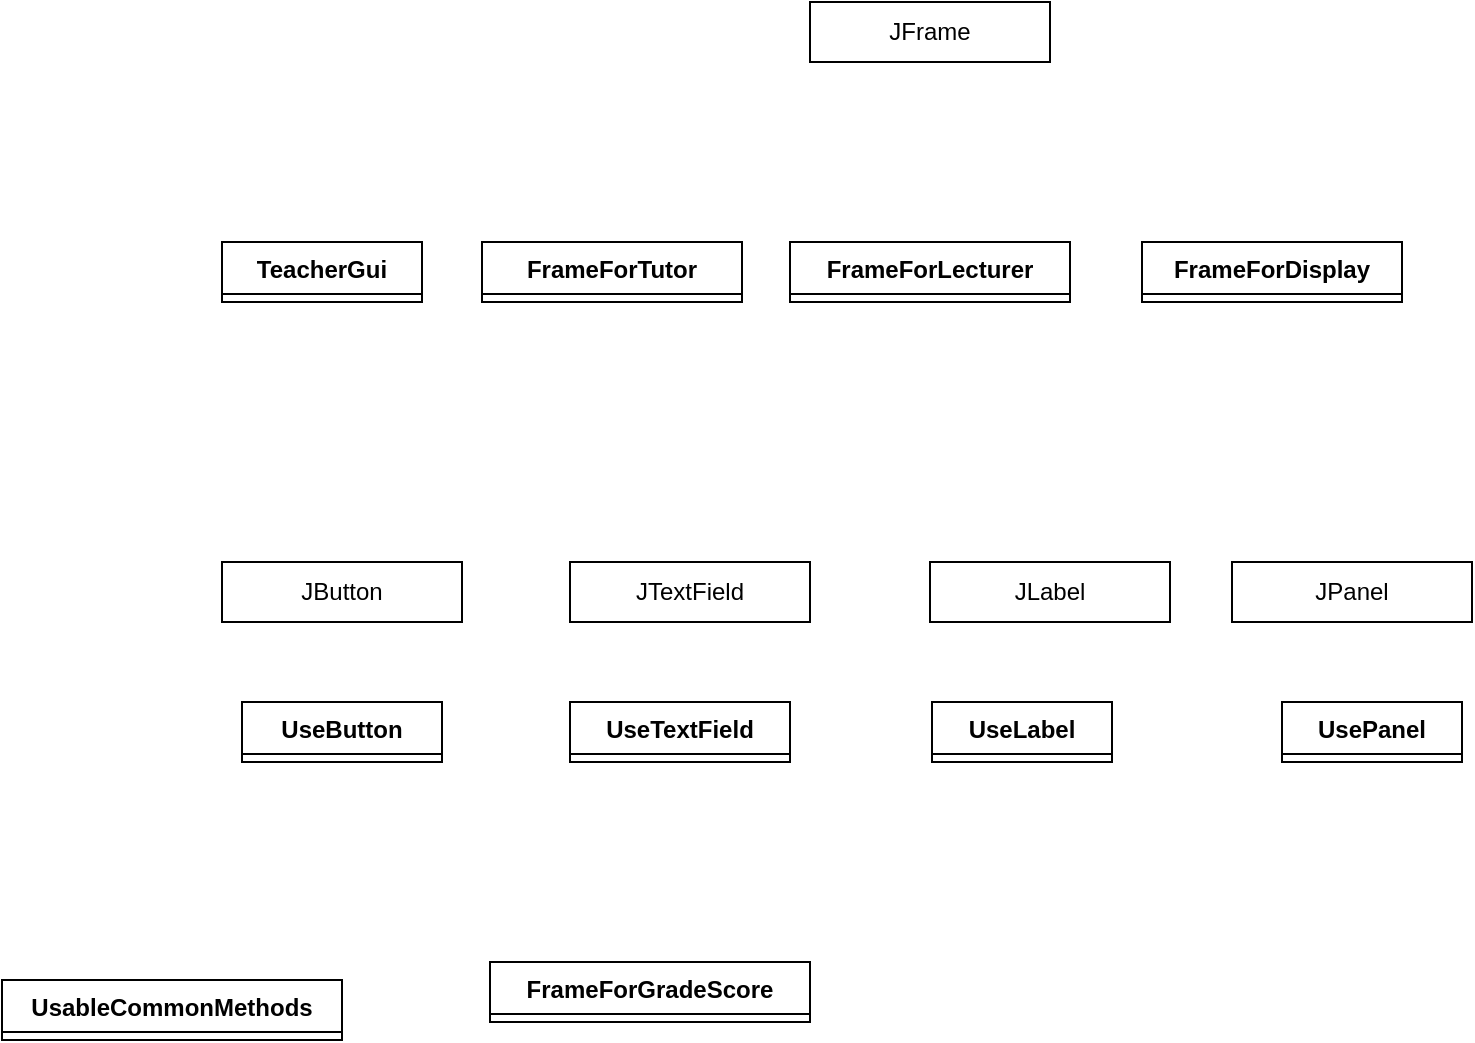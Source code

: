 <mxfile version="24.2.5" type="device">
  <diagram id="C5RBs43oDa-KdzZeNtuy" name="Page-1">
    <mxGraphModel dx="1456" dy="404" grid="1" gridSize="10" guides="1" tooltips="1" connect="1" arrows="1" fold="1" page="1" pageScale="1" pageWidth="827" pageHeight="1169" math="0" shadow="0">
      <root>
        <mxCell id="WIyWlLk6GJQsqaUBKTNV-0" />
        <mxCell id="WIyWlLk6GJQsqaUBKTNV-1" parent="WIyWlLk6GJQsqaUBKTNV-0" />
        <mxCell id="AxL7_zBFNHWBWxK_wY83-2" value="JFrame" style="whiteSpace=wrap;html=1;" vertex="1" parent="WIyWlLk6GJQsqaUBKTNV-1">
          <mxGeometry x="294" y="10" width="120" height="30" as="geometry" />
        </mxCell>
        <mxCell id="hg8x79glZhZlDkfLVAWv-0" value="TeacherGui" style="swimlane;fontStyle=1;align=center;verticalAlign=top;childLayout=stackLayout;horizontal=1;startSize=26;horizontalStack=0;resizeParent=1;resizeParentMax=0;resizeLast=0;collapsible=1;marginBottom=0;whiteSpace=wrap;html=1;" parent="WIyWlLk6GJQsqaUBKTNV-1" vertex="1" collapsed="1">
          <mxGeometry y="130" width="100" height="30" as="geometry">
            <mxRectangle y="130" width="260" height="230" as="alternateBounds" />
          </mxGeometry>
        </mxCell>
        <mxCell id="hg8x79glZhZlDkfLVAWv-1" value="-displayBtn : UseButton&lt;div&gt;-addLecturerBtn : UseButton&lt;/div&gt;&lt;div&gt;-removeTutorBtn : UseButton&lt;/div&gt;&lt;div&gt;-gradeScoreBtn : UseButton&lt;/div&gt;&lt;div&gt;-setSalaryBtnForTutorBtn : UseButton&lt;/div&gt;&lt;div&gt;-panelForButtons : UsePanel&lt;/div&gt;&lt;div&gt;+detailsOfTeacher : ArrayList&lt;/div&gt;" style="text;strokeColor=none;fillColor=none;align=left;verticalAlign=top;spacingLeft=4;spacingRight=4;overflow=hidden;rotatable=0;points=[[0,0.5],[1,0.5]];portConstraint=eastwest;whiteSpace=wrap;html=1;" parent="hg8x79glZhZlDkfLVAWv-0" vertex="1">
          <mxGeometry y="26" width="260" height="124" as="geometry" />
        </mxCell>
        <mxCell id="hg8x79glZhZlDkfLVAWv-2" value="" style="line;strokeWidth=1;fillColor=none;align=left;verticalAlign=middle;spacingTop=-1;spacingLeft=3;spacingRight=3;rotatable=0;labelPosition=right;points=[];portConstraint=eastwest;strokeColor=inherit;" parent="hg8x79glZhZlDkfLVAWv-0" vertex="1">
          <mxGeometry y="150" width="260" height="8" as="geometry" />
        </mxCell>
        <mxCell id="hg8x79glZhZlDkfLVAWv-3" value="+TeacherGui()&lt;div&gt;+operationsForbtn() : void&lt;/div&gt;&lt;div&gt;+main(args:Array) : void&lt;/div&gt;" style="text;strokeColor=none;fillColor=none;align=left;verticalAlign=top;spacingLeft=4;spacingRight=4;overflow=hidden;rotatable=0;points=[[0,0.5],[1,0.5]];portConstraint=eastwest;whiteSpace=wrap;html=1;" parent="hg8x79glZhZlDkfLVAWv-0" vertex="1">
          <mxGeometry y="158" width="260" height="72" as="geometry" />
        </mxCell>
        <mxCell id="AxL7_zBFNHWBWxK_wY83-15" value="&lt;b&gt;FrameForTutor&lt;/b&gt;" style="swimlane;fontStyle=1;align=center;verticalAlign=top;childLayout=stackLayout;horizontal=1;startSize=26;horizontalStack=0;resizeParent=1;resizeParentMax=0;resizeLast=0;collapsible=1;marginBottom=0;whiteSpace=wrap;html=1;" vertex="1" collapsed="1" parent="WIyWlLk6GJQsqaUBKTNV-1">
          <mxGeometry x="130" y="130" width="130" height="30" as="geometry">
            <mxRectangle x="300" y="150" width="440" height="628" as="alternateBounds" />
          </mxGeometry>
        </mxCell>
        <mxCell id="AxL7_zBFNHWBWxK_wY83-16" value="&lt;p style=&quot;margin: 0px 0px 0px 4px;&quot;&gt;- teacherIdLabel:UseLabel&lt;/p&gt;&lt;p style=&quot;margin: 0px 0px 0px 4px;&quot;&gt;-teacherName :UseLabel&lt;/p&gt;&lt;p style=&quot;margin: 0px 0px 0px 4px;&quot;&gt;-addressLabel : UseLabel&lt;/p&gt;&lt;p style=&quot;margin: 0px 0px 0px 4px;&quot;&gt;-workingTypeLabel : UseLabel&lt;/p&gt;&lt;p style=&quot;margin: 0px 0px 0px 4px;&quot;&gt;-employmentStatusLabe l: Uselabel&lt;/p&gt;&lt;p style=&quot;margin: 0px 0px 0px 4px;&quot;&gt;-workingHours : UseLabel&lt;/p&gt;&lt;p style=&quot;margin: 0px 0px 0px 4px;&quot;&gt;-salaryLabel :UseLabel&lt;/p&gt;&lt;p style=&quot;margin: 0px 0px 0px 4px;&quot;&gt;-&amp;nbsp;specializationLabel :UseLabel&lt;/p&gt;&lt;p style=&quot;margin: 0px 0px 0px 4px;&quot;&gt;-qualificationLabel :UseLabel&lt;/p&gt;&lt;p style=&quot;margin: 0px 0px 0px 4px;&quot;&gt;-performanceIndexLabel :UseLabel&lt;/p&gt;&lt;p style=&quot;margin: 0px 0px 0px 4px;&quot;&gt;-teacherIdField : UseTextField&lt;/p&gt;&lt;p style=&quot;margin: 0px 0px 0px 4px;&quot;&gt;-teacherNameField :UseTextField&lt;/p&gt;&lt;p style=&quot;margin: 0px 0px 0px 4px;&quot;&gt;-addressField :UseTextField&lt;/p&gt;&lt;p style=&quot;margin: 0px 0px 0px 4px;&quot;&gt;-workingTypeField :UseTextField&lt;/p&gt;&lt;p style=&quot;margin: 0px 0px 0px 4px;&quot;&gt;-employmentStatusField: UseTextField&lt;/p&gt;&lt;p style=&quot;margin: 0px 0px 0px 4px;&quot;&gt;-workingHoursField : UseTextField&lt;/p&gt;&lt;p style=&quot;margin: 0px 0px 0px 4px;&quot;&gt;&amp;nbsp;-salaryField : UseTextField&lt;/p&gt;&lt;p style=&quot;margin: 0px 0px 0px 4px;&quot;&gt;&amp;nbsp;-specializationField: UseTextField&lt;/p&gt;&lt;p style=&quot;margin: 0px 0px 0px 4px;&quot;&gt;-qualificationField : UseTextField&lt;/p&gt;&lt;p style=&quot;margin: 0px 0px 0px 4px;&quot;&gt;- performanceIndexField : UseTextField&lt;/p&gt;&lt;p style=&quot;margin: 0px 0px 0px 4px;&quot;&gt;-addTutorButton : UseButton&lt;/p&gt;&lt;p style=&quot;margin: 0px 0px 0px 4px;&quot;&gt;-removeTutorButton : UseButton&lt;/p&gt;&lt;p style=&quot;margin: 0px 0px 0px 4px;&quot;&gt;-displayButton : UseButton&lt;/p&gt;&lt;p style=&quot;margin: 0px 0px 0px 4px;&quot;&gt;-setSalaryBtn : UseButton&lt;/p&gt;&lt;p style=&quot;margin: 0px 0px 0px 4px;&quot;&gt;-clearButton : UseButton&lt;/p&gt;&lt;p style=&quot;margin: 0px 0px 0px 4px;&quot;&gt;-tutorDetail :Tutor&lt;/p&gt;" style="text;strokeColor=none;fillColor=none;align=left;verticalAlign=top;spacingLeft=4;spacingRight=4;overflow=hidden;rotatable=0;points=[[0,0.5],[1,0.5]];portConstraint=eastwest;whiteSpace=wrap;html=1;" vertex="1" parent="AxL7_zBFNHWBWxK_wY83-15">
          <mxGeometry y="26" width="440" height="404" as="geometry" />
        </mxCell>
        <mxCell id="AxL7_zBFNHWBWxK_wY83-17" value="" style="line;strokeWidth=1;fillColor=none;align=left;verticalAlign=middle;spacingTop=-1;spacingLeft=3;spacingRight=3;rotatable=0;labelPosition=right;points=[];portConstraint=eastwest;strokeColor=inherit;" vertex="1" parent="AxL7_zBFNHWBWxK_wY83-15">
          <mxGeometry y="430" width="440" height="8" as="geometry" />
        </mxCell>
        <mxCell id="AxL7_zBFNHWBWxK_wY83-18" value="&lt;p style=&quot;margin: 0px 0px 0px 4px;&quot;&gt;+FrameForTutor()&amp;nbsp;&lt;/p&gt;&lt;p style=&quot;margin: 0px 0px 0px 4px;&quot;&gt;+disableTheFieldsForSetsalary(): void&lt;/p&gt;&lt;p style=&quot;margin: 0px 0px 0px 4px;&quot;&gt;+disableTheFieldsForRemoveTutor() :void&lt;/p&gt;&lt;p style=&quot;margin: 0px 0px 0px 4px;&quot;&gt;+actionPerformedBtnClick() :void&lt;/p&gt;&lt;p style=&quot;margin: 0px 0px 0px 4px;&quot;&gt;+forAddTutor(valuesOfField:Object[] ,intValues:String[]) :void&lt;/p&gt;&lt;p style=&quot;margin: 0px 0px 0px 4px;&quot;&gt;+removeTutorBtn(teacherId : String):void&lt;/p&gt;&lt;p style=&quot;margin: 0px 0px 0px 4px;&quot;&gt;+setSalaryBtn(teacherId :String,newSalary :String,performanceIndex :String)&amp;nbsp; :void&lt;/p&gt;" style="text;strokeColor=none;fillColor=none;align=left;verticalAlign=top;spacingLeft=4;spacingRight=4;overflow=hidden;rotatable=0;points=[[0,0.5],[1,0.5]];portConstraint=eastwest;whiteSpace=wrap;html=1;" vertex="1" parent="AxL7_zBFNHWBWxK_wY83-15">
          <mxGeometry y="438" width="440" height="190" as="geometry" />
        </mxCell>
        <mxCell id="AxL7_zBFNHWBWxK_wY83-21" value="FrameForLecturer" style="swimlane;fontStyle=1;align=center;verticalAlign=top;childLayout=stackLayout;horizontal=1;startSize=26;horizontalStack=0;resizeParent=1;resizeParentMax=0;resizeLast=0;collapsible=1;marginBottom=0;whiteSpace=wrap;html=1;" vertex="1" collapsed="1" parent="WIyWlLk6GJQsqaUBKTNV-1">
          <mxGeometry x="284" y="130" width="140" height="30" as="geometry">
            <mxRectangle x="280" y="74" width="250" height="370" as="alternateBounds" />
          </mxGeometry>
        </mxCell>
        <mxCell id="AxL7_zBFNHWBWxK_wY83-22" value="-teacherIdLabel :UseLabel&lt;div&gt;&lt;span style=&quot;background-color: initial;&quot;&gt;-teacherNameLabel :Uselabel&lt;/span&gt;&lt;/div&gt;&lt;div&gt;&lt;div&gt;-addressLabel :UseLabel&lt;/div&gt;&lt;div&gt;&lt;span style=&quot;background-color: initial;&quot;&gt;-departmentLabel :UseLabel&lt;/span&gt;&lt;/div&gt;&lt;div&gt;&lt;span style=&quot;background-color: initial;&quot;&gt;-employmentStatusLabel :UseLabel&lt;/span&gt;&lt;/div&gt;&lt;div&gt;&lt;span style=&quot;background-color: initial;&quot;&gt;-experienceYearsLabel :UseLabel&lt;/span&gt;&lt;/div&gt;&lt;div&gt;&lt;span style=&quot;background-color: initial;&quot;&gt;-workingTypeLabel :UseLabel&lt;/span&gt;&lt;/div&gt;&lt;/div&gt;&lt;div&gt;&lt;span style=&quot;background-color: initial;&quot;&gt;-&lt;/span&gt;&lt;span style=&quot;background-color: initial;&quot;&gt;teacherIdField :UseField&lt;/span&gt;&lt;/div&gt;&lt;div&gt;&lt;span style=&quot;background-color: initial;&quot;&gt;-teacherNameField :UseField&lt;/span&gt;&lt;/div&gt;&lt;div&gt;&lt;span style=&quot;background-color: initial;&quot;&gt;-addressField : UseField&lt;/span&gt;&lt;/div&gt;&lt;div&gt;&lt;span style=&quot;background-color: initial;&quot;&gt;-departmentField :UseField&lt;/span&gt;&lt;/div&gt;&lt;div&gt;&lt;span style=&quot;background-color: initial;&quot;&gt;-employmentStatusField :UseField&lt;/span&gt;&lt;/div&gt;&lt;div&gt;&lt;span style=&quot;background-color: initial;&quot;&gt;-experienceYearsField :UseField&lt;/span&gt;&lt;/div&gt;&lt;div&gt;&lt;span style=&quot;background-color: initial;&quot;&gt;-workingTypeField :UseField&lt;/span&gt;&lt;/div&gt;&lt;div&gt;&lt;span style=&quot;background-color: initial;&quot;&gt;-addLecturerButton: UseButton&lt;/span&gt;&lt;/div&gt;&lt;div&gt;&lt;span style=&quot;background-color: initial;&quot;&gt;-displayButton :UseButton&lt;/span&gt;&lt;/div&gt;&lt;div&gt;&lt;span style=&quot;background-color: initial;&quot;&gt;-clearButton :UseButton&lt;/span&gt;&lt;/div&gt;" style="text;strokeColor=none;fillColor=none;align=left;verticalAlign=top;spacingLeft=4;spacingRight=4;overflow=hidden;rotatable=0;points=[[0,0.5],[1,0.5]];portConstraint=eastwest;whiteSpace=wrap;html=1;" vertex="1" parent="AxL7_zBFNHWBWxK_wY83-21">
          <mxGeometry y="26" width="250" height="264" as="geometry" />
        </mxCell>
        <mxCell id="AxL7_zBFNHWBWxK_wY83-23" value="" style="line;strokeWidth=1;fillColor=none;align=left;verticalAlign=middle;spacingTop=-1;spacingLeft=3;spacingRight=3;rotatable=0;labelPosition=right;points=[];portConstraint=eastwest;strokeColor=inherit;" vertex="1" parent="AxL7_zBFNHWBWxK_wY83-21">
          <mxGeometry y="290" width="250" height="8" as="geometry" />
        </mxCell>
        <mxCell id="AxL7_zBFNHWBWxK_wY83-24" value="+FrameForLecturer()&lt;div&gt;+forAddingLecturer() :void&lt;/div&gt;&lt;div&gt;+operationForBtn() :void&lt;/div&gt;" style="text;strokeColor=none;fillColor=none;align=left;verticalAlign=top;spacingLeft=4;spacingRight=4;overflow=hidden;rotatable=0;points=[[0,0.5],[1,0.5]];portConstraint=eastwest;whiteSpace=wrap;html=1;" vertex="1" parent="AxL7_zBFNHWBWxK_wY83-21">
          <mxGeometry y="298" width="250" height="72" as="geometry" />
        </mxCell>
        <mxCell id="AxL7_zBFNHWBWxK_wY83-25" value="FrameForDisplay" style="swimlane;fontStyle=1;align=center;verticalAlign=top;childLayout=stackLayout;horizontal=1;startSize=26;horizontalStack=0;resizeParent=1;resizeParentMax=0;resizeLast=0;collapsible=1;marginBottom=0;whiteSpace=wrap;html=1;" vertex="1" collapsed="1" parent="WIyWlLk6GJQsqaUBKTNV-1">
          <mxGeometry x="460" y="130" width="130" height="30" as="geometry">
            <mxRectangle x="170" y="230" width="350" height="60" as="alternateBounds" />
          </mxGeometry>
        </mxCell>
        <mxCell id="AxL7_zBFNHWBWxK_wY83-27" value="" style="line;strokeWidth=1;fillColor=none;align=left;verticalAlign=middle;spacingTop=-1;spacingLeft=3;spacingRight=3;rotatable=0;labelPosition=right;points=[];portConstraint=eastwest;strokeColor=inherit;" vertex="1" parent="AxL7_zBFNHWBWxK_wY83-25">
          <mxGeometry y="26" width="350" height="8" as="geometry" />
        </mxCell>
        <mxCell id="AxL7_zBFNHWBWxK_wY83-28" value="+FrameForDisplay(heading : String[],heading2 :String[])" style="text;strokeColor=none;fillColor=none;align=left;verticalAlign=top;spacingLeft=4;spacingRight=4;overflow=hidden;rotatable=0;points=[[0,0.5],[1,0.5]];portConstraint=eastwest;whiteSpace=wrap;html=1;" vertex="1" parent="AxL7_zBFNHWBWxK_wY83-25">
          <mxGeometry y="34" width="350" height="26" as="geometry" />
        </mxCell>
        <mxCell id="AxL7_zBFNHWBWxK_wY83-30" value="UseButton" style="swimlane;fontStyle=1;align=center;verticalAlign=top;childLayout=stackLayout;horizontal=1;startSize=26;horizontalStack=0;resizeParent=1;resizeParentMax=0;resizeLast=0;collapsible=1;marginBottom=0;whiteSpace=wrap;html=1;" vertex="1" collapsed="1" parent="WIyWlLk6GJQsqaUBKTNV-1">
          <mxGeometry x="10" y="360" width="100" height="30" as="geometry">
            <mxRectangle x="20" y="260" width="160" height="86" as="alternateBounds" />
          </mxGeometry>
        </mxCell>
        <mxCell id="AxL7_zBFNHWBWxK_wY83-31" value="+ field: type" style="text;strokeColor=none;fillColor=none;align=left;verticalAlign=top;spacingLeft=4;spacingRight=4;overflow=hidden;rotatable=0;points=[[0,0.5],[1,0.5]];portConstraint=eastwest;whiteSpace=wrap;html=1;" vertex="1" parent="AxL7_zBFNHWBWxK_wY83-30">
          <mxGeometry y="26" width="160" height="26" as="geometry" />
        </mxCell>
        <mxCell id="AxL7_zBFNHWBWxK_wY83-32" value="" style="line;strokeWidth=1;fillColor=none;align=left;verticalAlign=middle;spacingTop=-1;spacingLeft=3;spacingRight=3;rotatable=0;labelPosition=right;points=[];portConstraint=eastwest;strokeColor=inherit;" vertex="1" parent="AxL7_zBFNHWBWxK_wY83-30">
          <mxGeometry y="52" width="160" height="8" as="geometry" />
        </mxCell>
        <mxCell id="AxL7_zBFNHWBWxK_wY83-33" value="UseButton(value :String)" style="text;strokeColor=none;fillColor=none;align=left;verticalAlign=top;spacingLeft=4;spacingRight=4;overflow=hidden;rotatable=0;points=[[0,0.5],[1,0.5]];portConstraint=eastwest;whiteSpace=wrap;html=1;" vertex="1" parent="AxL7_zBFNHWBWxK_wY83-30">
          <mxGeometry y="60" width="160" height="26" as="geometry" />
        </mxCell>
        <mxCell id="AxL7_zBFNHWBWxK_wY83-34" value="JButton" style="whiteSpace=wrap;html=1;" vertex="1" parent="WIyWlLk6GJQsqaUBKTNV-1">
          <mxGeometry y="290" width="120" height="30" as="geometry" />
        </mxCell>
        <mxCell id="AxL7_zBFNHWBWxK_wY83-35" value="JTextField" style="whiteSpace=wrap;html=1;" vertex="1" parent="WIyWlLk6GJQsqaUBKTNV-1">
          <mxGeometry x="174" y="290" width="120" height="30" as="geometry" />
        </mxCell>
        <mxCell id="AxL7_zBFNHWBWxK_wY83-36" value="JLabel" style="whiteSpace=wrap;html=1;" vertex="1" parent="WIyWlLk6GJQsqaUBKTNV-1">
          <mxGeometry x="354" y="290" width="120" height="30" as="geometry" />
        </mxCell>
        <mxCell id="AxL7_zBFNHWBWxK_wY83-37" value="JPanel" style="whiteSpace=wrap;html=1;" vertex="1" parent="WIyWlLk6GJQsqaUBKTNV-1">
          <mxGeometry x="505" y="290" width="120" height="30" as="geometry" />
        </mxCell>
        <mxCell id="AxL7_zBFNHWBWxK_wY83-38" value="UseTextField" style="swimlane;fontStyle=1;align=center;verticalAlign=top;childLayout=stackLayout;horizontal=1;startSize=26;horizontalStack=0;resizeParent=1;resizeParentMax=0;resizeLast=0;collapsible=1;marginBottom=0;whiteSpace=wrap;html=1;" vertex="1" collapsed="1" parent="WIyWlLk6GJQsqaUBKTNV-1">
          <mxGeometry x="174" y="360" width="110" height="30" as="geometry">
            <mxRectangle x="160" y="250" width="160" height="60" as="alternateBounds" />
          </mxGeometry>
        </mxCell>
        <mxCell id="AxL7_zBFNHWBWxK_wY83-40" value="" style="line;strokeWidth=1;fillColor=none;align=left;verticalAlign=middle;spacingTop=-1;spacingLeft=3;spacingRight=3;rotatable=0;labelPosition=right;points=[];portConstraint=eastwest;strokeColor=inherit;" vertex="1" parent="AxL7_zBFNHWBWxK_wY83-38">
          <mxGeometry y="26" width="160" height="8" as="geometry" />
        </mxCell>
        <mxCell id="AxL7_zBFNHWBWxK_wY83-41" value="+UseTextField()" style="text;strokeColor=none;fillColor=none;align=left;verticalAlign=top;spacingLeft=4;spacingRight=4;overflow=hidden;rotatable=0;points=[[0,0.5],[1,0.5]];portConstraint=eastwest;whiteSpace=wrap;html=1;" vertex="1" parent="AxL7_zBFNHWBWxK_wY83-38">
          <mxGeometry y="34" width="160" height="26" as="geometry" />
        </mxCell>
        <mxCell id="AxL7_zBFNHWBWxK_wY83-42" value="UseLabel" style="swimlane;fontStyle=1;align=center;verticalAlign=top;childLayout=stackLayout;horizontal=1;startSize=26;horizontalStack=0;resizeParent=1;resizeParentMax=0;resizeLast=0;collapsible=1;marginBottom=0;whiteSpace=wrap;html=1;" vertex="1" collapsed="1" parent="WIyWlLk6GJQsqaUBKTNV-1">
          <mxGeometry x="355" y="360" width="90" height="30" as="geometry">
            <mxRectangle x="330" y="250" width="160" height="60" as="alternateBounds" />
          </mxGeometry>
        </mxCell>
        <mxCell id="AxL7_zBFNHWBWxK_wY83-44" value="" style="line;strokeWidth=1;fillColor=none;align=left;verticalAlign=middle;spacingTop=-1;spacingLeft=3;spacingRight=3;rotatable=0;labelPosition=right;points=[];portConstraint=eastwest;strokeColor=inherit;" vertex="1" parent="AxL7_zBFNHWBWxK_wY83-42">
          <mxGeometry y="26" width="160" height="8" as="geometry" />
        </mxCell>
        <mxCell id="AxL7_zBFNHWBWxK_wY83-45" value="+UseLabel(value :String)" style="text;strokeColor=none;fillColor=none;align=left;verticalAlign=top;spacingLeft=4;spacingRight=4;overflow=hidden;rotatable=0;points=[[0,0.5],[1,0.5]];portConstraint=eastwest;whiteSpace=wrap;html=1;" vertex="1" parent="AxL7_zBFNHWBWxK_wY83-42">
          <mxGeometry y="34" width="160" height="26" as="geometry" />
        </mxCell>
        <mxCell id="AxL7_zBFNHWBWxK_wY83-46" value="UsePanel" style="swimlane;fontStyle=1;align=center;verticalAlign=top;childLayout=stackLayout;horizontal=1;startSize=26;horizontalStack=0;resizeParent=1;resizeParentMax=0;resizeLast=0;collapsible=1;marginBottom=0;whiteSpace=wrap;html=1;" vertex="1" collapsed="1" parent="WIyWlLk6GJQsqaUBKTNV-1">
          <mxGeometry x="530" y="360" width="90" height="30" as="geometry">
            <mxRectangle x="460" y="240" width="160" height="60" as="alternateBounds" />
          </mxGeometry>
        </mxCell>
        <mxCell id="AxL7_zBFNHWBWxK_wY83-48" value="" style="line;strokeWidth=1;fillColor=none;align=left;verticalAlign=middle;spacingTop=-1;spacingLeft=3;spacingRight=3;rotatable=0;labelPosition=right;points=[];portConstraint=eastwest;strokeColor=inherit;" vertex="1" parent="AxL7_zBFNHWBWxK_wY83-46">
          <mxGeometry y="26" width="160" height="8" as="geometry" />
        </mxCell>
        <mxCell id="AxL7_zBFNHWBWxK_wY83-49" value="+Usepanel()" style="text;strokeColor=none;fillColor=none;align=left;verticalAlign=top;spacingLeft=4;spacingRight=4;overflow=hidden;rotatable=0;points=[[0,0.5],[1,0.5]];portConstraint=eastwest;whiteSpace=wrap;html=1;" vertex="1" parent="AxL7_zBFNHWBWxK_wY83-46">
          <mxGeometry y="34" width="160" height="26" as="geometry" />
        </mxCell>
        <mxCell id="AxL7_zBFNHWBWxK_wY83-50" value="UsableCommonMethods" style="swimlane;fontStyle=1;align=center;verticalAlign=top;childLayout=stackLayout;horizontal=1;startSize=26;horizontalStack=0;resizeParent=1;resizeParentMax=0;resizeLast=0;collapsible=1;marginBottom=0;whiteSpace=wrap;html=1;" vertex="1" collapsed="1" parent="WIyWlLk6GJQsqaUBKTNV-1">
          <mxGeometry x="-110" y="499" width="170" height="30" as="geometry">
            <mxRectangle x="-30" y="540" width="460" height="160" as="alternateBounds" />
          </mxGeometry>
        </mxCell>
        <mxCell id="AxL7_zBFNHWBWxK_wY83-52" value="" style="line;strokeWidth=1;fillColor=none;align=left;verticalAlign=middle;spacingTop=-1;spacingLeft=3;spacingRight=3;rotatable=0;labelPosition=right;points=[];portConstraint=eastwest;strokeColor=inherit;" vertex="1" parent="AxL7_zBFNHWBWxK_wY83-50">
          <mxGeometry y="26" width="460" height="8" as="geometry" />
        </mxCell>
        <mxCell id="AxL7_zBFNHWBWxK_wY83-53" value="+ clearFieldButton(valuesOfField : Object[]) :void&lt;div&gt;+displayDetailsButton() :void&lt;/div&gt;&lt;div&gt;+validatingNumericField(filedToBeCheckerd: String[] , frame : Component) : Boolean&lt;/div&gt;&lt;div&gt;+fieldLengthChecker(valuesInField :Object[]) : Boolean&lt;/div&gt;&lt;div&gt;+teacherIdChecker(enteredId : int): Boolean&lt;/div&gt;&lt;div&gt;+isInstanceChecker(fromWhere : String) : ArrayList&lt;/div&gt;&lt;div&gt;&lt;br&gt;&lt;/div&gt;&lt;div&gt;&lt;br&gt;&lt;div&gt;&lt;br&gt;&lt;/div&gt;&lt;/div&gt;" style="text;strokeColor=none;fillColor=none;align=left;verticalAlign=top;spacingLeft=4;spacingRight=4;overflow=hidden;rotatable=0;points=[[0,0.5],[1,0.5]];portConstraint=eastwest;whiteSpace=wrap;html=1;" vertex="1" parent="AxL7_zBFNHWBWxK_wY83-50">
          <mxGeometry y="34" width="460" height="126" as="geometry" />
        </mxCell>
        <mxCell id="AxL7_zBFNHWBWxK_wY83-54" value="FrameForGradeScore" style="swimlane;fontStyle=1;align=center;verticalAlign=top;childLayout=stackLayout;horizontal=1;startSize=26;horizontalStack=0;resizeParent=1;resizeParentMax=0;resizeLast=0;collapsible=1;marginBottom=0;whiteSpace=wrap;html=1;" vertex="1" collapsed="1" parent="WIyWlLk6GJQsqaUBKTNV-1">
          <mxGeometry x="134" y="490" width="160" height="30" as="geometry">
            <mxRectangle x="120" y="450" width="280" height="320" as="alternateBounds" />
          </mxGeometry>
        </mxCell>
        <mxCell id="AxL7_zBFNHWBWxK_wY83-55" value="- clearButton : UseButton&lt;div&gt;-displayButton :UseButton&lt;/div&gt;&lt;div&gt;-setGradeBtn : UseButton&lt;/div&gt;&lt;div&gt;-teacherIdLabel :UseLabel&lt;/div&gt;&lt;div&gt;-departmentLabel : Uselabel&lt;/div&gt;&lt;div&gt;-gradeScoreLabel :UseLabel&lt;/div&gt;&lt;div&gt;-experienceYearsLabel :UseLabel&lt;/div&gt;&lt;div&gt;-teacherIdField :UseTextField&lt;/div&gt;&lt;div&gt;-departmentField :UseTextField&lt;/div&gt;&lt;div&gt;-gradeScoreField :UseTextField&lt;/div&gt;&lt;div&gt;-experienceYearField :UseTextField&lt;/div&gt;" style="text;strokeColor=none;fillColor=none;align=left;verticalAlign=top;spacingLeft=4;spacingRight=4;overflow=hidden;rotatable=0;points=[[0,0.5],[1,0.5]];portConstraint=eastwest;whiteSpace=wrap;html=1;" vertex="1" parent="AxL7_zBFNHWBWxK_wY83-54">
          <mxGeometry y="26" width="280" height="184" as="geometry" />
        </mxCell>
        <mxCell id="AxL7_zBFNHWBWxK_wY83-56" value="" style="line;strokeWidth=1;fillColor=none;align=left;verticalAlign=middle;spacingTop=-1;spacingLeft=3;spacingRight=3;rotatable=0;labelPosition=right;points=[];portConstraint=eastwest;strokeColor=inherit;" vertex="1" parent="AxL7_zBFNHWBWxK_wY83-54">
          <mxGeometry y="210" width="280" height="8" as="geometry" />
        </mxCell>
        <mxCell id="AxL7_zBFNHWBWxK_wY83-57" value="+FrameForGradeScore()&lt;div&gt;+actionPerformedBtnClick() :void&lt;/div&gt;&lt;div&gt;+validatingEnteredValue() :void&lt;/div&gt;&lt;div&gt;+gradeAssignment(teacherId :String, gradeScore:String, department:String, experienceYrs:String) :void&lt;/div&gt;" style="text;strokeColor=none;fillColor=none;align=left;verticalAlign=top;spacingLeft=4;spacingRight=4;overflow=hidden;rotatable=0;points=[[0,0.5],[1,0.5]];portConstraint=eastwest;whiteSpace=wrap;html=1;" vertex="1" parent="AxL7_zBFNHWBWxK_wY83-54">
          <mxGeometry y="218" width="280" height="102" as="geometry" />
        </mxCell>
      </root>
    </mxGraphModel>
  </diagram>
</mxfile>
